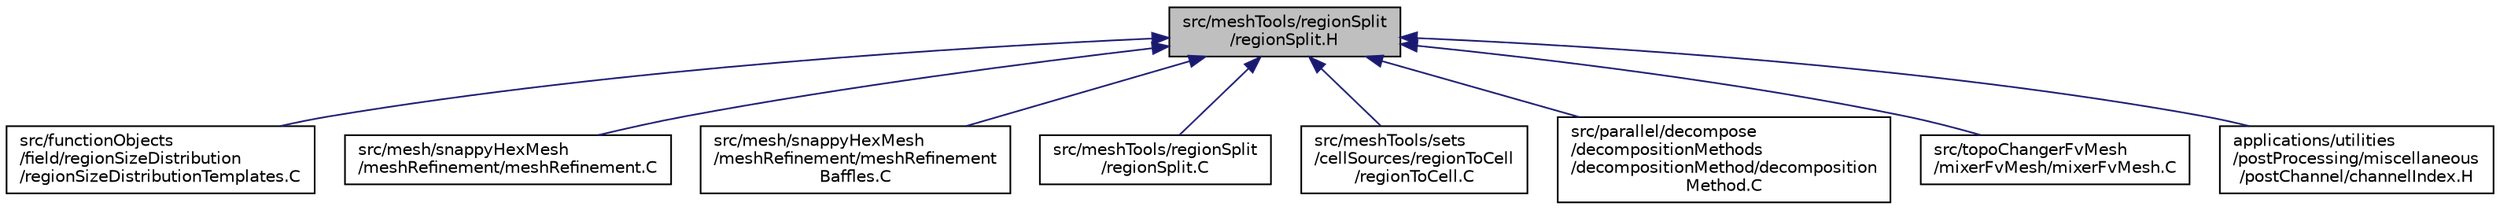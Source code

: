 digraph "src/meshTools/regionSplit/regionSplit.H"
{
  bgcolor="transparent";
  edge [fontname="Helvetica",fontsize="10",labelfontname="Helvetica",labelfontsize="10"];
  node [fontname="Helvetica",fontsize="10",shape=record];
  Node113 [label="src/meshTools/regionSplit\l/regionSplit.H",height=0.2,width=0.4,color="black", fillcolor="grey75", style="filled", fontcolor="black"];
  Node113 -> Node114 [dir="back",color="midnightblue",fontsize="10",style="solid",fontname="Helvetica"];
  Node114 [label="src/functionObjects\l/field/regionSizeDistribution\l/regionSizeDistributionTemplates.C",height=0.2,width=0.4,color="black",URL="$a04787.html"];
  Node113 -> Node115 [dir="back",color="midnightblue",fontsize="10",style="solid",fontname="Helvetica"];
  Node115 [label="src/mesh/snappyHexMesh\l/meshRefinement/meshRefinement.C",height=0.2,width=0.4,color="black",URL="$a07733.html"];
  Node113 -> Node116 [dir="back",color="midnightblue",fontsize="10",style="solid",fontname="Helvetica"];
  Node116 [label="src/mesh/snappyHexMesh\l/meshRefinement/meshRefinement\lBaffles.C",height=0.2,width=0.4,color="black",URL="$a07739.html"];
  Node113 -> Node117 [dir="back",color="midnightblue",fontsize="10",style="solid",fontname="Helvetica"];
  Node117 [label="src/meshTools/regionSplit\l/regionSplit.C",height=0.2,width=0.4,color="black",URL="$a08462.html"];
  Node113 -> Node118 [dir="back",color="midnightblue",fontsize="10",style="solid",fontname="Helvetica"];
  Node118 [label="src/meshTools/sets\l/cellSources/regionToCell\l/regionToCell.C",height=0.2,width=0.4,color="black",URL="$a08615.html"];
  Node113 -> Node119 [dir="back",color="midnightblue",fontsize="10",style="solid",fontname="Helvetica"];
  Node119 [label="src/parallel/decompose\l/decompositionMethods\l/decompositionMethod/decomposition\lMethod.C",height=0.2,width=0.4,color="black",URL="$a13880.html"];
  Node113 -> Node120 [dir="back",color="midnightblue",fontsize="10",style="solid",fontname="Helvetica"];
  Node120 [label="src/topoChangerFvMesh\l/mixerFvMesh/mixerFvMesh.C",height=0.2,width=0.4,color="black",URL="$a17261.html"];
  Node113 -> Node121 [dir="back",color="midnightblue",fontsize="10",style="solid",fontname="Helvetica"];
  Node121 [label="applications/utilities\l/postProcessing/miscellaneous\l/postChannel/channelIndex.H",height=0.2,width=0.4,color="black",URL="$a19790.html"];
}
